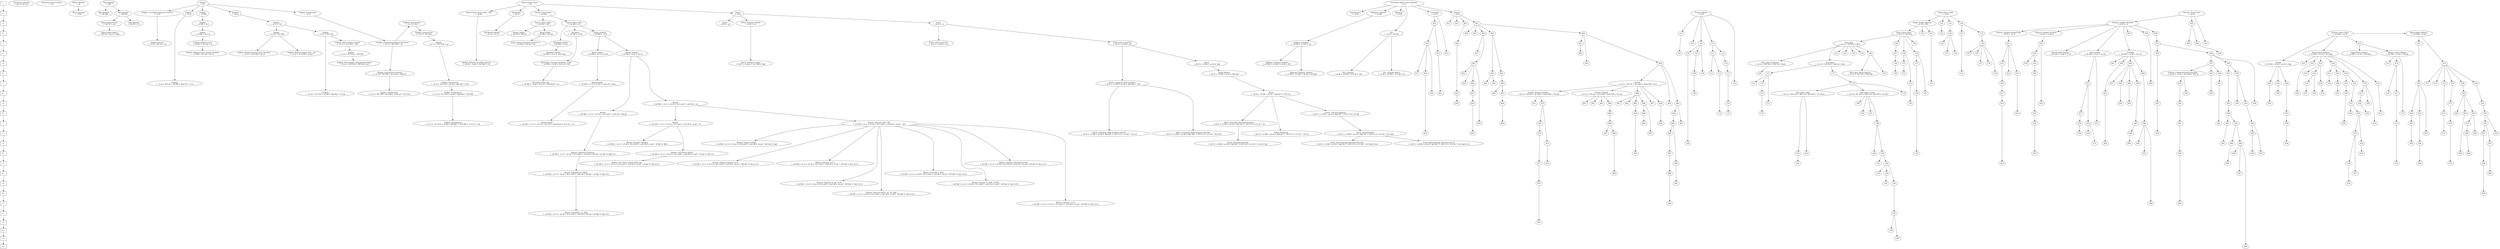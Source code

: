 /*
*   A dot file containing Chess Openings, organized by ECO codes and linked together in a tree format.
* 
*   Copyright (C) 2014  William Harrison
* 
*   This program is free software; you can redistribute it and/or modify
*   it under the terms of the GNU General Public License as published by
*   the Free Software Foundation; either version 2 of the License, or
*   (at your option) any later version.
*   This program is distributed in the hope that it will be useful,
*   but WITHOUT ANY WARRANTY; without even the implied warranty of
*   MERCHANTABILITY or FITNESS FOR A PARTICULAR PURPOSE.  See the
*   GNU General Public License for more details.
*   You should have received a copy of the GNU General Public License along
*   with this program; if not, write to the Free Software Foundation, Inc.,
*   51 Franklin Street, Fifth Floor, Boston, MA 02110-1301 USA.
*/

digraph chess {

    // ranksep=.75;
    // splines=polyline;
    // node [shape=box];

    MOVE_01 [label = "1.", shape="box"];
    MOVE_02 [label = "1...", shape="box"];
    MOVE_03 [label = "2.", shape="box"];
    MOVE_04 [label = "2...", shape="box"];
    MOVE_05 [label = "3.", shape="box"];
    MOVE_06 [label = "3...", shape="box"];
    MOVE_07 [label = "4.", shape="box"];
    MOVE_08 [label = "4...", shape="box"];
    MOVE_09 [label = "5.", shape="box"];
    MOVE_10 [label = "5...", shape="box"];
    MOVE_11 [label = "6.", shape="box"];
    MOVE_12 [label = "6...", shape="box"];
    MOVE_13 [label = "7.", shape="box"];
    MOVE_14 [label = "7...", shape="box"];
    MOVE_15 [label = "8.", shape="box"];
    MOVE_16 [label = "8...", shape="box"];
    MOVE_17 [label = "9.", shape="box"];
    MOVE_18 [label = "9...", shape="box"];
    MOVE_19 [label = "10.", shape="box"];
    MOVE_20 [label = "10...", shape="box"];
    MOVE_21 [label = "11.", shape="box"];
    MOVE_22 [label = "11...", shape="box"];
    MOVE_23 [label = "12.", shape="box"];
    MOVE_24 [label = "12...", shape="box"];
    MOVE_25 [label = "13.", shape="box"];
    MOVE_26 [label = "13...", shape="box"];
    /*
    MOVE_27 [label = "14.", shape="box"];
    MOVE_28 [label = "14...", shape="box"];
    MOVE_29 [label = "15.", shape="box"];
    MOVE_30 [label = "15...", shape="box"];
    */

    MOVE_01 -> MOVE_02 -> MOVE_03 -> MOVE_04 -> MOVE_05 -> MOVE_06 -> MOVE_07 -> MOVE_08 -> MOVE_09 ->
    MOVE_10 -> MOVE_11 -> MOVE_12 -> MOVE_13 -> MOVE_14 -> MOVE_15 -> MOVE_16 -> MOVE_17 -> MOVE_18 -> MOVE_19 ->
    MOVE_20 -> MOVE_21 -> MOVE_22 -> MOVE_23 -> MOVE_24 -> MOVE_25 -> MOVE_26;


    //MOVE_27 -> MOVE_28 -> MOVE_29 -> MOVE_30;

    A00 [label = "Uncommon Opening\n1. g4, a3, h3, etc"];
    A01 [label = "Nimzovich-Larsen Attack\n1. b3"];
    A02 [label = "Bird's Opening\n1. f4"];
    A03 [label = "Bird's Opening\n1. f4 d5"];
    A04 [label = "Reti Opening\n1. Nf3"];
    A05 [label = "Reti Opening\n1. Nf3 Nf6"];
    A06 [label = "Reti Opening\n1. Nf3 d5"];
    A07 [label = "King's Indian Attack\n1. Nf3 d5 2. g3"];
    A08 [label = "King's Indian Attack\n1. Nf3 d5 2. g3 c5 3. Bg2"];
    A09 [label = "Reti Opening\n1. Nf3 d5 2. c4"];
    A10 [label = "English\n1. c4"];
    A11 [label = "English, Caro-Kann Defennsive System\n1. c4 c6"];
    A12 [label = "English with b3\n1. c4 c6 2. Nf3 d5 3. b3"];
    A13 [label = "English\n1. c4 e6"];
    A14 [label = "English\n1. c4 e6 2. Nf3 d5 3. g3 Nf6 4. Bg2 Be7 5. O-O"];
    A15 [label = "English\n1. c4 Nf6"];
    A16 [label = "English\n1. c4 Nf6 2. Nc3"];
    A17 [label = "English\n1. c4 Nf6 2. Nc3 e6"];
    A18 [label = "English, Mikenas-Carls\n1. c4 Nf6 2. Nc3 e6 3. e4"];
    A19 [label = "English, Mikenas-Carls, Sicilian Variation\n1. c4 Nf6 2. Nc3 e6 3. e4 c5"];
    A20 [label = "English\n1. c4 e5"];
    A21 [label = "English\n1. c4 e5 2. Nc3"];
    A22 [label = "English\n1. c4 e5 2. Nc3 Nf6"];
    A23 [label = "English, Bremen System, Keres Variation\n1. c4 e5 2. Nc3 Nf6 3. g3 c6"];
    A24 [label = "English, Bremen System with ...g6\n1. c4 e5 2. Nc3 Nf6 3. g3 g6"];
    A25 [label = "English\n1. c4 e5 2. Nc3 Nc6"];
    A26 [label = "English\n1. c4 e5 2. Nc3 Nc6 3. g3 g6 4. Bg2 Bg7 5. d3 d6"];
    A27 [label = "English, Three Knights System\n1. c4 e5 2. Nc3 Nc6 3. Nf3"];
    A28 [label = "English\n1. c4 e5 2. Nc3 Nc6 3. Nf3 Nf6"];
    A29 [label = "English, Four Knights, Kingside Fianchetto\n1. c4 e5 2. Nc3 Nc6 3. Nf3 Nf6 4. g3"];
    A30 [label = "English, Symmetrical\n1. c4 c5"];
    A31 [label = "English, Symmetrical, Benoni Formation\n1. c4 c5 2. Nf3 Nf6 3. d4"];
    A32 [label = "English, Symmetrical Variation\n1. c4 c5 2. Nf3 Nf6 3. d4 cxd4 4. Nxd4 e6"];
    A33 [label = "English, Symmetrical\n1. c4 c5 2. Nf3 Nf6 3. d4 cxd4 4. Nxd4 e6 5. Nc3 Nc6"];
    A34 [label = "English, Symmetrical\n1. c4 c5 2. Nc3"];
    A35 [label = "English, Symmetrical\n1. c4 c5 2. Nc3 Nc6"];
    A36 [label = "English\n1. c4 c5 2. Nc3 Nc6 3. g3"];
    A37 [label = "English, Symmetrical\n1. c4 c5 2. Nc3 Nc6 3. g3 g6 4. Bg2 Bg7 5. Nf3"];
    A38 [label = "English, Symmetrical\n1. c4 c5 2. Nc3 Nc6 3. g3 g6 4. Bg2 Bg7 5. Nf3 Nf6"];
    A39 [label = "English, Symmetrical\n1. c4 c5 2. Nc3 Nc6 3. g3 g6 4. Bg2 Bg7 5. Nf3 Nf6 6. O-O O-O 7. d4"];
    A40 [label = "Queen's Pawn Game\n1. d4"];
    A41 [label = "Queen's Pawn Game (with ...d6)\n1. d4 d6"];
    A42 [label = "Modern Defense, Averbakh System\n1. d4 d6 2. c4 g6 3. Nc3 Bg7 4. e4"];
    A43 [label = "Old Benoni\n1. d4 c5"];
    A44 [label = "Old Benoni Defense\n1. d4 c5 2. d5 e5"];
    A45 [label = "Queen's Pawn Game\n1. d4 Nf6"];
    A46 [label = "Queen's Pawn Game\n1. d4 Nf6 2. Nf3"];
    A47 [label = "Queen's Indian\n1. d4 Nf6 2. Nf3 b6"];
    A48 [label = "King's Indian\n1. d4 Nf6 2. Nf3 g6"];
    A49 [label = "King's Indian, Fianchetto without c4\n1. d4 Nf6 2. Nf3 g6 3. g3"];
    A50 [label = "Queen's Pawn Game\n1. d4 Nf6 2. c4"];
    A51 [label = "Budapest Gambit\n1. d4 Nf6 2. c4 e5"];
    A52 [label = "Budapest Gambit\n1. d4 Nf6 2. c4 e5 3. dxe5 Ng4"];
    A53 [label = "Old Indian\n1. d4 Nf6 2. c4 d6"];
    A54 [label = "Old Indian, Ukranian Variation, 4. Nf3\n1. d4 Nf6 2. c4 d6 3. Nc3 e5 4. Nf3"];
    A55 [label = "Old Indian, Main Line\n1. d4 Nf6 2. c4 d6 3. Nc3 e5 4. Nf3 Nbd7 5. e4"];
    A56 [label = "Benoni Defense\n1. d4 Nf6 2. c4 c5"];
    A57 [label = "Benko Gambit\n1. d4 Nf6 2. c4 c5 3. d5 b5"];
    A58 [label = "Benko Gambit\n1. d4 Nf6 2. c4 c5 3. d5 b5 4. cxb5 a6 5. bxa6"];
    A59 [label = "Benko Gambit\n1. d4 Nf6 2. c4 c5 3. d5 b5 4. cxb5 a6 5. bxa6 Bxa6 6. Nc3 d6 7. e4"];
    A60 [label = "Benoni Defense\n1. d4 Nf6 2. c4 c5 3. d5 e6"];
    A61 [label = "Benoni\n1. d4 Nf6 2. c4 c5 3. d5 e6 4. Nc3 exd5 5. cxd5 d6 6. Nf3 g6"];
    A62 [label = "Benoni, Fianchetto Variation\n1. d4 Nf6 2. c4 c5 3. d5 e6 4. Nc3 exd5 5. cxd5 d6 6. Nf3 g6 7. g3 Bg7 8. Bg2 O-O"];
    A63 [label = "Benoni, Fianchetto, 9...Nbd7\n1. d4 Nf6 2. c4 c5 3. d5 e6 4. Nc3 exd5 5. cxd5 d6 6. Nf3 g6 7. g3 Bg7 8. Bg2 O-O"];
    A64 [label = "Benoni, Fianchetto, 11...Re8\n1. d4 Nf6 2. c4 c5 3. d5 e6 4. Nc3 exd5 5. cxd5 d6 6. Nf3 g6 7. g3 Bg7 8. Bg2 O-O"];
    A65 [label = "Benoni\n1. d4 Nf6 2. c4 c5 3. d5 e6 4. Nc3 exd5 5. cxd5 d6 6. e4"];
    A66 [label = "Benoni\n1. d4 Nf6 2. c4 c5 3. d5 e6 4. Nc3 exd5 5. cxd5 d6 6. e4 g6 7. f4"];
    A67 [label = "Benoni, Taimanov Variation\n1. d4 Nf6 2. c4 c5 3. d5 e6 4. Nc3 exd5 5. cxd5 d6 6. e4 g6 7. f4 Bg7 8. Bb5+"];
    A68 [label = "Benoni, Four Pawns Attack\n1. d4 Nf6 2. c4 c5 3. d5 e6 4. Nc3 exd5 5. cxd5 d6 6. e4 g6 7. f4 Bg7 8. Nf3 O-O"];
    A69 [label = "Benoni, Four Pawns Attack, Main Line\n1. d4 Nf6 2. c4 c5 3. d5 e6 4. Nc3 exd5 5. cxd5 d6 6. e4 g6 7. f4 Bg7 8. Nf3 O-O 9."];
    A70 [label = "Benoni, Classical with 7.Nf3\n1. d4 Nf6 2. c4 c5 3. d5 e6 4. Nc3 exd5 5. cxd5 d6 6. e4 g6 7. Nf3"];
    A71 [label = "Benoni, Classical, 8.Bg5\n1. d4 Nf6 2. c4 c5 3. d5 e6 4. Nc3 exd5 5. cxd5 d6 6. e4 g6 7. Nf3 Bg7 8. Bg5"];
    A72 [label = "Benoni, Classical without 9.O-O\n1. d4 Nf6 2. c4 c5 3. d5 e6 4. Nc3 exd5 5. cxd5 d6 6. e4 g6 7. Nf3 Bg7 8. Be2 O-O 9."];
    A73 [label = "Benoni, Classical, 9.O-O\n1. d4 Nf6 2. c4 c5 3. d5 e6 4. Nc3 exd5 5. cxd5 d6 6. e4 g6 7. Nf3 Bg7 8. Be2 O-O 9."];
    A74 [label = "Benoni, Classical, 9...a6, 10.a4\n1. d4 Nf6 2. c4 c5 3. d5 e6 4. Nc3 exd5 5. cxd5 d6 6. e4 g6 7. Nf3 Bg7 8. Be2 O-O 9."];
    A75 [label = "Benoni, Classical with 9...a6, 10...Bg4\n1. d4 Nf6 2. c4 c5 3. d5 e6 4. Nc3 exd5 5. cxd5 d6 6. e4 g6 7. Nf3 Bg7 8. Be2 O-O 9."];
    A76 [label = "Benoni, Classical, 9...Re8\n1. d4 Nf6 2. c4 c5 3. d5 e6 4. Nc3 exd5 5. cxd5 d6 6. e4 g6 7. Nf3 Bg7 8. Be2 O-O 9."];
    A77 [label = "Benoni, Classical, 9...Re8, 10.Nd2\n1. d4 Nf6 2. c4 c5 3. d5 e6 4. Nc3 exd5 5. cxd5 d6 6. e4 g6 7. Nf3 Bg7 8. Be2 O-O 9."];
    A78 [label = "Benoni, Classical with Re8 and Na6\n1. d4 Nf6 2. c4 c5 3. d5 e6 4. Nc3 exd5 5. cxd5 d6 6. e4 g6 7. Nf3 Bg7 8. Be2 O-O 9."];
    A79 [label = "Benoni, Classical, 11.f3\n1. d4 Nf6 2. c4 c5 3. d5 e6 4. Nc3 exd5 5. cxd5 d6 6. e4 g6 7. Nf3 Bg7 8. Be2 O-O 9."];
    A80 [label = "Dutch\n1. d4 f5"];
    A81 [label = "Dutch\n1. d4 f5 2. g3"];
    A82 [label = "Dutch, Staunton Gambit\n1. d4 f5 2. e4"];
    A83 [label = "Dutch, Staunton Gambit\n1. d4 f5 2. e4 fxe4 3. Nc3 Nf6 4. Bg5"];
    A84 [label = "Dutch\n1. d4 f5 2. c4"];
    A85 [label = "Dutch, with c4 and Nc3\n1. d4 f5 2. c4 Nf6 3. Nc3"];
    A86 [label = "Dutch, with c4 and Nc3\n1. d4 f5 2. c4 Nf6 3. g3"];
    A87 [label = "Dutch, Leningrad, Main Variation \n1. d4 f5 2. c4 Nf6 3. g3 g6 4. Bg2 Bg7 5. Nf3"];
    A88 [label = "Dutch, Leningrad, Main Variation with c6\n1. d4 f5 2. c4 Nf6 3. g3 g6 4. Bg2 Bg7 5. Nf3 O-O 6. O-O d6 7. Nc3 c6"];
    A89 [label = "Dutch, Leningrad, Main Variation with Nc6\n1. d4 f5 2. c4 Nf6 3. g3 g6 4. Bg2 Bg7 5. Nf3 O-O 6. O-O d6 7. Nc3 Nc6"];
    A90 [label = "Dutch \n1. d4 f5 2. c4 Nf6 3. g3 e6 4. Bg2"];
    A91 [label = "Dutch Defense\n1. d4 f5 2. c4 Nf6 3. g3 e6 4. Bg2 Be7"];
    A92 [label = "Dutch\n1. d4 f5 2. c4 Nf6 3. g3 e6 4. Bg2 Be7 5. Nf3 O-O"];
    A93 [label = "Dutch, Stonewall, Botvinnik Variation\n1. d4 f5 2. c4 Nf6 3. g3 e6 4. Bg2 Be7 5. Nf3 O-O 6. O-O d5 7. b3"];
    A94 [label = "Dutch, Stonewall with Ba3\n1. d4 f5 2. c4 Nf6 3. g3 e6 4. Bg2 Be7 5. Nf3 O-O 6. O-O d5 7. b3 c6 8. Ba3"];
    A95 [label = "Dutch, Stonewall\n1. d4 f5 2. c4 Nf6 3. g3 e6 4. Bg2 Be7 5. Nf3 O-O 6. O-O d5 7. Nc3 c6"];
    A96 [label = "Dutch, Classical Variation\n1. d4 f5 2. c4 Nf6 3. g3 e6 4. Bg2 Be7 5. Nf3 O-O 6. O-O d6"];
    A97 [label = "Dutch, Ilyin-Genevsky\n1. d4 f5 2. c4 Nf6 3. g3 e6 4. Bg2 Be7 5. Nf3 O-O 6. O-O d6 7. Nc3 Qe8"];
    A98 [label = "Dutch, Ilyin-Genevsky Variation with Qc2\n1. d4 f5 2. c4 Nf6 3. g3 e6 4. Bg2 Be7 5. Nf3 O-O 6. O-O d6 7. Nc3 Qe8 8. Qc2"];
    A99 [label = "Dutch, Ilyin-Genevsky Variation with b3\n1. d4 f5 2. c4 Nf6 3. g3 e6 4. Bg2 Be7 5. Nf3 O-O 6. O-O d6 7. Nc3 Qe8 8. b3"];


    {rank=same; MOVE_01 A00 A01 A02 A04 A10 A40}
    {rank=same; MOVE_02 A03 A11 A13 A15 A20 A30 A41 A43 A45 A80}
    {rank=same; MOVE_03 A07 A09 A16 A21 A34 A46 A50 A81 A82 A84}
    {rank=same; MOVE_04 A17 A22 A35 A44 A47 A48 A53 A56}
    {rank=same; MOVE_05 A12 A18 A27 A31 A36 A49 A85 A86}
    {rank=same; MOVE_06 A19 A23 A24 A28 A52 A57 A60}
    {rank=same; MOVE_07 A29 A42 A54 A83 A90}
    {rank=same; MOVE_08 A32 A91}
    {rank=same; MOVE_09 A14 A37 A55 A58 A87}
    {rank=same; MOVE_10 A26 A33 A38 A92}
    {rank=same; MOVE_11 A65}
    {rank=same; MOVE_12 A61 A96}
    {rank=same; MOVE_13 A39 A59 A66 A70 A93}
    {rank=same; MOVE_14 A88 A89 A95 A97}
    {rank=same; MOVE_15 A67 A71 A94 A98 A99}
    {rank=same; MOVE_16 A62 A68}
    {rank=same; MOVE_17 A69 A72 A73 A78}
    {rank=same; MOVE_18 A63 A76}
    {rank=same; MOVE_19 A74 A77}
    {rank=same; MOVE_20 A75}
    {rank=same; MOVE_21 A79}
    {rank=same; MOVE_22 A64}

    A02 -> A03;
    A04 -> A05;
    A04 -> A06;
    A06 -> A07 -> A08;
    A06 -> A09;
    A10 -> A11 -> A12;
    A10 -> A13 -> A14;
    A10 -> A15 -> A16 -> A17 -> A18 -> A19;
    A10 -> A20 -> A21 -> A22;
    A22 -> A23;
    A22 -> A24;
    A21 -> A25;
    A25 -> A26;
    A25 -> A27 -> A28 -> A29;
    A10 -> A30;
    A30 -> A31 -> A32 -> A33;
    A31 -> A34 -> A35 -> A36 -> A37 -> A38 -> A39;
    A40 -> A41 -> A42;
    A40 -> A43 -> A44;
    A40 -> A45 -> A46 -> A47;
    A46 -> A48 -> A49;
    A45 -> A50 -> A51 -> A52;
    A50 -> A53 -> A54 -> A55;
    A50 -> A56 -> A57 -> A58 -> A59;
    A56 -> A60 -> A61 -> A62 -> A63 -> A64;
    A60 -> A65 -> A66 -> A67;
    A66 -> A68 -> A69;
    A65 -> A70 -> A71;
    A70 -> A72;
    A70 -> A73;
    A70 -> A74;
    A70 -> A75;
    A70 -> A76;
    A70 -> A77;
    A70 -> A78;
    A70 -> A79;
    A40 -> A80 -> A81;
    A80 -> A82 -> A83;
    A80 -> A84 -> A85;
    A84 -> A86 -> A87 -> A88;
    A87 -> A89;
    A86 -> A90 -> A91 -> A92 -> A93 -> A94;
    A92 -> A95;
    A92 -> A96 -> A97 -> A98;
    A97 -> A99;

    B00 [label = "Uncommon King's Pawn Opening\n1. e4"];
    B01 [label = "Scandinavian\n1. e4 d5"];
    B02 [label = "Alekhine's Defense\n1. e4 Nf6"];
    B03 [label = "Alekhine's Defense\n1. e4 Nf6 2. e5 Nd5 3. d4"];
    B04 [label = "Alekhine's Defense, Modern\n1. e4 Nf6 2. e5 Nd5 3. d4 d6 4. Nf3"];
    B05 [label = "Alekhine's Defense, Modern\n1. e4 Nf6 2. e5 Nd5 3. d4 d6 4. Nf3 Bg4"];
    B06 [label = "Robatsch\n1. e4 g6"];
    B07 [label = "Pirc\n1. e4 d6 2. d4 Nf6"];
    B08 [label = "Pirc, Classical\n1. e4 d6 2. d4 Nf6 3. Nc3 g6 4. Nf3"];
    B09 [label = "Pirc, Austrian Attack\n1. e4 d6 2. d4 Nf6 3. Nc3 g6 4. f4"];
    B10 [label = "Caro-Kann\n1. e4 c6"];
    B20 [label = "Sicilian\n1. e4 c5"];
    B56 [label = "Sicilian\n1. e4 c5 2. Nf3 d6 3. d4 cxd4 4. Nxd4 Nf6 5. Nc3"];
    B70 [label = "Sicilian, Dragon Variation\n1. e4 c5 2. Nf3 d6 3. d4 cxd4 4. Nxd4 Nf6 5. Nc3 g6"];
    B90 [label = "Sicilian, Najdorf\n1. e4 c5 2. Nf3 d6 3. d4 cxd4 4. Nxd4 Nf6 5. Nc3 a6"];
    
    {rank=same; MOVE_01 B00}
    {rank=same; MOVE_02 B01 B02 B06 B10 B20}
    {rank=same; MOVE_03 B12 B21 B22 B23 B27}
    {rank=same; MOVE_04 B07 B28 B29 B30 B40 B50}
    {rank=same; MOVE_05 B03 B15 B24 B51}
    {rank=same; MOVE_06 B11 B13 B31 B52}
    {rank=same; MOVE_07 B04 B33 B53 B54}
    {rank=same; MOVE_08 B05 B08 B09 B17 B18 B32 B41 B44}
    {rank=same; MOVE_09 B34 B36 B42 B43 B45 B56}
    {rank=same; MOVE_10 B14 B16 B25 B37 B46 B47 B70 B80 B90}
    {rank=same; MOVE_11 B26 B38 B48 B55 B57 B58 B60 B71 B72 B81 B82 B83 B86 B91 B92 B93 B94}
    {rank=same; MOVE_12 B62 B84 B88 B95}
    {rank=same; MOVE_13 B35 B49 B59 B61 B63 B75 B89 B96}
    {rank=same; MOVE_14 B19 B39 B66 B76 B87 B97 B98}
    {rank=same; MOVE_15 B73}
    {rank=same; MOVE_16 B67 B85}
    {rank=same; MOVE_17 B64 B74 B77}
    {rank=same; MOVE_18 B68 B99}
    {rank=same; MOVE_19 B65 B78}
    {rank=same; MOVE_21 B69}
    {rank=same; MOVE_23 B79}

    B00 -> B01;
    B00 -> B02 -> B03 -> B04;
    B03 -> B05;
    B00 -> B06;
    B00 -> B07 -> B08;
    B07 -> B09;
    B00 -> B10 -> B11;
    B10 -> B12 -> B13 -> B14;
    B12 -> B15 -> B16;
    B15 -> B17;
    B15 -> B18 -> B19;
    B00 -> B20 -> B21;
    B20 -> B22;
    B20 -> B23 -> B24 -> B25 -> B26;
    B20 -> B27 -> B28;
    B27 -> B29;
    B27 -> B30 -> B31;
    B30 -> B33 -> B32;
    B33 -> B34;
    B33 -> B35;
    B33 -> B36 -> B37 -> B38 -> B39;
    B27 -> B40 -> B41 -> B42;
    B41 -> B43;
    B40 -> B44 -> B45 -> B46;
    B45 -> B47 -> B48 -> B49;
    B27 -> B50 -> B51 -> B52;
    B50 -> B53;
    B50 -> B54 -> B55;
    B54 -> B56 -> B57;
    B56 -> B58 -> B59;
    B54 -> B60 -> B61;
    B60 -> B62 -> B63 -> B64 -> B65;
    B63 -> B66 -> B67 -> B68 -> B69;
    B56 -> B70 -> B71
    B70 -> B72 -> B73 -> B74;
    B72 -> B75 -> B76 -> B77 -> B78 -> B79;
    B56 -> B80 -> B81;
    B80 -> B82;
    B80 -> B83 -> B84 -> B85;
    B80 -> B86 -> B87;
    B86 -> B88 -> B89;
    B56 -> B90 -> B91;
    B90 -> B92;
    B90 -> B93;
    B90 -> B94 -> B95 -> B96 -> B97;
    B96 -> B98 -> B99;
    
    C00 [label = "French Defense\n1. e4 e6"];
    C20 [label = "King's Pawn Game\n1. e4 e5"];
    C40 [label = "King's Knight Opening\n1. e4 e5 2. Nf3"];
    C44 [label = "King's Pawn Game\n1. e4 e5 2. Nf3 Nc6"];
    C60 [label = "Ruy Lopez\n1. e4 e5 2. Nf3 Nc6 3. Bb5"];
    C66 [label = "Ruy Lopez, Berlin Defense\n1. e4 e5 2. Nf3 Nc6 3. Bb5 Nf6"];
    C68 [label = "Ruy Lopez, Exchange\n1. e4 e5 2. Nf3 Nc6 3. Bb5 a6 4. Bxc6"];
    C70 [label = "Ruy Lopez\n1. e4 e5 2. Nf3 Nc6 3. Bb5 a6 4. Ba4"];
    C80 [label = "Ruy Lopez, Open\n1. e4 e5 2. Nf3 Nc6 3. Bb5 a6 4. Ba4 Nf6 5. O-O Nxe4"];
    C84 [label = "Ruy Lopez, Closed\n1. e4 e5 2. Nf3 Nc6 3. Bb5 a6 4. Ba4 Nf6 5. O-O Be7"];

    {rank=same; MOVE_02 C00 C20}
    {rank=same; MOVE_03 C23 C25 C40}
    {rank=same; MOVE_04 C21 C24 C26 C31 C33 C41 C42 C44}
    {rank=same; MOVE_05 C02 C03 C10 C29 C34 C46 C60}
    {rank=same; MOVE_06 C05 C07 C11 C15 C22 C27 C28 C35 C36 C47 C50 C55 C61 C62 C63 C64 C65}
    {rank=same; MOVE_07 C16 C37 C39 C51 C57 C68 C70}
    {rank=same; MOVE_08 C04 C08 C12 C13 C17 C32 C38 C49 C66 C67 C71 C77}
    {rank=same; MOVE_09 C01 C43 C72 C74 C78}
    {rank=same; MOVE_10 C09 C56 C58 C75 C79 C80 C84}
    {rank=same; MOVE_11 C18 C54 C73 C86}
    {rank=same; MOVE_12 C14 C19 C76 C85 C87}
    {rank=same; MOVE_13 C88}
    {rank=same; MOVE_15 C06}
    {rank=same; MOVE_16 C59 C81 C83 C89 C90}
    {rank=same; MOVE_17 C82 C91 C92}
    {rank=same; MOVE_18 C93 C94}
    {rank=same; MOVE_19 C95 C96}
    {rank=same; MOVE_22 C97}
    {rank=same; MOVE_24 C98}
    {rank=same; MOVE_25 C99}

    C00 -> C01;
    C00 -> C02;
    C00 -> C03 -> C04;
    C03 -> C05 -> C06;
    C03 -> C07 -> C08 -> C09;
    C00 -> C10 -> C11 -> C12;
    C11 -> C13 -> C14;
    C10 -> C15 -> C16 -> C17 -> C18 -> C19;
    C00 -> C21 -> C22;
    C20 -> C23 -> C24;
    C20 -> C25 -> C26 -> C27;
    C26 -> C28;
    C26 -> C29;
    C20 -> C30;
    C30 -> C31 -> C32;
    C30 -> C33 -> C34 -> C35;
    C34 -> C36;
    C34 -> C37;
    C34 -> C38;
    C34 -> C39;
    C20 -> C40 -> C41;
    C40 -> C42 -> C43;
    C40 -> C44 -> C45;
    C44 -> C46 -> C47 -> C48 -> C49;
    C44 -> C50;
    C50 -> C51 -> C52;
    C50 -> C53 -> C54;
    C44 -> C55 -> C56;
    C55 -> C57 -> C58 -> C59;
    C44 -> C60 -> C61;
    C60 -> C62;
    C60 -> C63;
    C60 -> C64;
    C60 -> C65 -> C66;
    C65 -> C67;
    C60 -> C68 -> C69;
    C60 -> C70 -> C71 -> C72;
    C71 -> C73;
    C71 -> C74 -> C75 -> C76;
    C70 -> C77 -> C78 -> C79;
    C78 -> C80;
    C80 -> C81 -> C82;
    C80 -> C83;
    C78 -> C84 -> C85;
    C84 -> C86;
    C84 -> C87;
    C84 -> C88 -> C89;
    C88 -> C90 -> C91;
    C90 -> C92 -> C93;
    C92 -> C94 -> C95;
    C92 -> C96 -> C97 -> C98;
    C97 -> C99;
    
    D00 [label = "Queens's Pawn Game\n1. d4 d5"];
    D06 [label = "Queens's Gambit Declined\n1. d4 d5 2. c4"];
    D10 [label = "Queens's Gambit Declined Slav\n1. d4 d5 2. c4 c6"];
    D20 [label = "Queens's Gambit Accepted\n1. d4 d5 2. c4 dxc4"];
    D43 [label = "Queens's Gambit Declined Semi-Slav\n1. d4 d5 2. c4 e6 3. Nc3 Nf6 4. Nf3 c6"];
    D70 [label = "Neo-Grunfeld Defense\n1. d4 Nf6 2. c4 g6 3. f3 d5"];
    D71 [label = "Neo-Grunfeld\n1. d4 Nf6 2. c4 g6 3. g3 d5"];
    D80 [label = "Grunfeld\n1. d4 Nf6 2. c4 g6 3. Nc3 d5"];
    
    {rank=same; MOVE_02 D00}
    {rank=same; MOVE_03 D02 D06}
    {rank=same; MOVE_04 D07 D08 D10 D30}
    {rank=same; MOVE_05 D01 D03 D04 D11 D21 D31}
    {rank=same; MOVE_06 D05 D23 D32 D35 D70 D71 D80}
    {rank=same; MOVE_07 D15 D24 D25 D37 D50 D81 D82 D90}
    {rank=same; MOVE_08 D12 D13 D26 D38 D40 D43 D51 D53 D85}
    {rank=same; MOVE_09 D09 D16 D41 D45 D73 D91 D92 D94 D96}
    {rank=same; MOVE_10 D17 D39 D44 D83}
    {rank=same; MOVE_11 D18 D22 D33 D36 D46 D52 D54 D55 D93 D95}
    {rank=same; MOVE_12 D14 D27 D60 D77}
    {rank=same; MOVE_13 D28 D42 D47 D56 D61 D63 D72 D74 D78 D86}
    {rank=same; MOVE_14 D34 D58 D76 D79 D98}
    {rank=same; MOVE_15 D62 D64 D66 D75 D84 D89 D99}
    {rank=same; MOVE_16 D29 D48 D57 D59 D68 D87}
    {rank=same; MOVE_17 D19 D65}
    {rank=same; MOVE_18 D67}
    {rank=same; MOVE_21 D49 D88}
    {rank=same; MOVE_26 D69}

    D00 -> D01;
    D00 -> D02 -> D03;
    D02 -> D04 -> D05;
    D00 -> D06 -> D07;
    D06 -> D08 -> D09;
    D06 -> D10 -> D11 -> D12;
    D11 -> D13 -> D14;
    D11 -> D15 -> D16 -> D17 -> D18 -> D19;
    D06 -> D20 -> D21 -> D22;
    D21 -> D23 -> D24;
    D23 -> D25 -> D26 -> D27 -> D28 -> D29;
    D06 -> D30 -> D31 -> D32 -> D33 -> D34;
    D31 -> D35 -> D36;
    D35 -> D37 -> D38 -> D39;
    D37 -> D40 -> D41 -> D42;
    D37 -> D43 -> D44;
    D43 -> D45 -> D46 -> D47 -> D48 -> D49;
    D35 -> D50 -> D51 -> D52;
    D50 -> D53 -> D54;
    D53 -> D55 -> D56 -> D57;
    D56 -> D58 -> D59;
    D52 -> D60 -> D61 -> D62;
    D60 -> D63 -> D64 -> D65;
    D63 -> D66 -> D67;
    D66 -> D68;
    D66 -> D69;
    D06 -> D70;
    D06 -> D71 -> D72;
    D71 -> D73 -> D74 -> D75;
    D74 -> D76;
    D73 -> D77 -> D78 -> D79;
    D06 -> D80 -> D81;
    D80 -> D82 -> D83 -> D84;
    D80 -> D85 -> D86 -> D87;
    D86 -> D88;
    D86 -> D89;
    D80 -> D90 -> D91;
    D90 -> D92 -> D93;
    D90 -> D94 -> D95;
    D90 -> D96 -> D97 -> D98 -> D99;
    
    E00 [label = "Queens's Pawn Game\n1. d4 Nf6 2. c4 e6"];
    E01 [label = "Catalan\n1. d4 Nf6 2. c4 e6 3. g3 d5 4. Bg2"];
    E11 [label = "Bogo-Indian Defense\n1. d4 Nf6 2. c4 e6 3. Nf3 Bb4+"];
    E12 [label = "Queens' Indian Defense\n1. d4 Nf6 2. c4 e6 3. Nf3 b6"];
    E20 [label = "Nimzo-Indian Defense\n1. d4 Nf6 2. c4 e6 3. Nc3 Bb4"];
    E60 [label = "King's-Indian Defense\n1. d4 Nf6 2. c4 g6"];

    {rank=same; MOVE_04 E00 E60}
    {rank=same; MOVE_05 E10 E61}
    {rank=same; MOVE_06 E11 E12 E20}
    {rank=same; MOVE_07 E01 E14 E15 E21 E22 E32 E40 E70}
    {rank=same; MOVE_08 E33 E34 E41 E43 E46}
    {rank=same; MOVE_09 E02 E04 E06 E24 E36 E42 E44 E47 E50 E62 E71 E72 E73 E76 E80 E90}
    {rank=same; MOVE_10 E05 E16 E17 E23 E27 E35 E39 E45 E48 E81}
    {rank=same; MOVE_11 E03 E26 E28 E77 E91}
    {rank=same; MOVE_12 E07 E13 E31 E52 E53 E64 E67 E74 E82 E83 E85 E92}
    {rank=same; MOVE_13 E08 E18 E25 E49 E65 E78 E87 E94}
    {rank=same; MOVE_14 E56 E63 E75 E86 E88 E93 E97}
    {rank=same; MOVE_15 E09 E54 E66 E68 E95}
    {rank=same; MOVE_16 E55 E84 E89}
    {rank=same; MOVE_17 E19 E58 E69 E79 E98}
    {rank=same; MOVE_18 E57 E96}
    {rank=same; MOVE_19 E59}
    {rank=same; MOVE_20 E99}
    
    E00 -> E01 -> E02 -> E03;
    E01 -> E04 -> E05;
    E01 -> E06 -> E07 -> E08 -> E09;
    E00 -> E10 -> E11;
    E10 -> E12 -> E13;
    E12 -> E14;
    E12 -> E15 -> E16;
    E15 -> E17 -> E18 -> E19;
    E00 -> E20;
    E20 -> E21;
    E20 -> E22 -> E23;
    E20 -> E24 -> E25;
    E24 -> E26;
    E24 -> E27 -> E28 -> E29;
    E20 -> E30 -> E31;
    E20 -> E32 -> E33;
    E32 -> E34 -> E35;
    E34 -> E36 -> E37;
    E32 -> E38 -> E39;
    E20 -> E40 -> E41 -> E42;
    E40 -> E43 -> E44 -> E45;
    E40 -> E46 -> E47 -> E48 -> E49;
    E46 -> E50 -> E51 -> E52;
    E51 -> E53 -> E54 -> E55;
    E53 -> E56 -> E57;
    E56 -> E58 -> E59;
    E00 -> E60 -> E61 -> E62 -> E63;
    E62 -> E64 -> E65 -> E66;
    E62 -> E67 -> E68 -> E69;
    E60 -> E70 -> E71;
    E70 -> E72;
    E70 -> E73 -> E74 -> E75;
    E70 -> E76 -> E77 -> E78 -> E79;
    E70 -> E80 -> E81 -> E82;
    E81 -> E83 -> E84;
    E81 -> E85 -> E86;
    E85 -> E87 -> E88 -> E89;
    E70 -> E90 -> E91 -> E92 -> E93;
    E92 -> E94 -> E95 -> E96;
    E94 -> E97 -> E98 -> E99;


// dot -Tsvg chess.dot -o chess.svg

}
